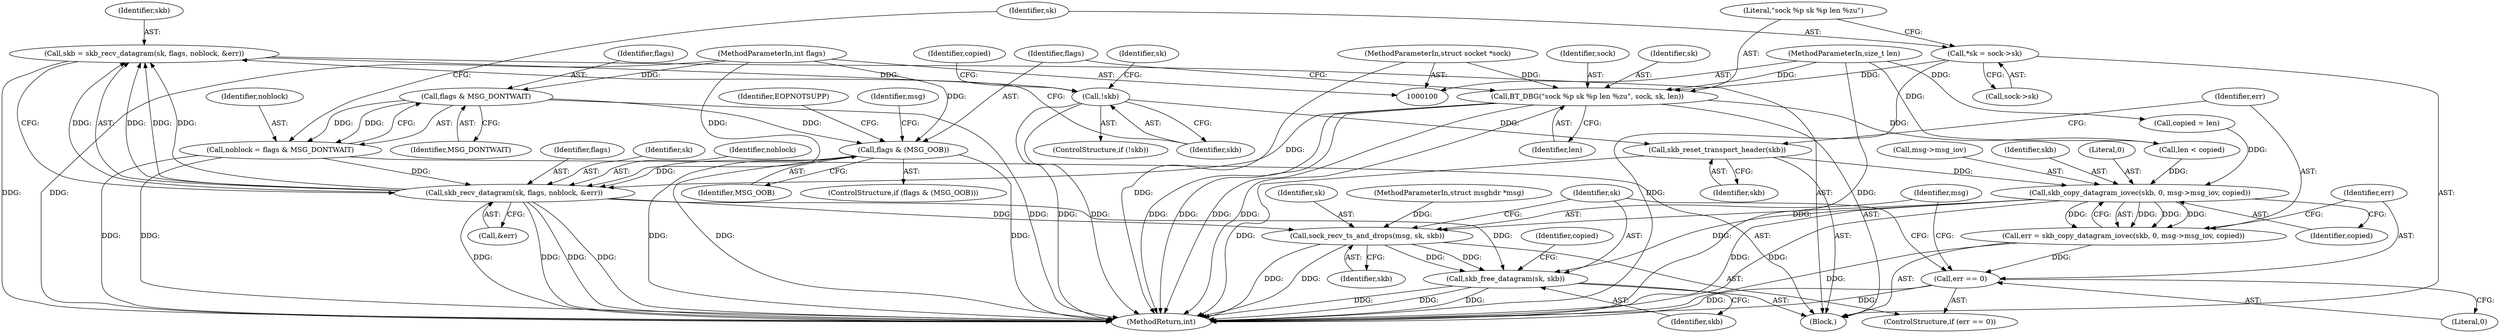 digraph "0_linux_4683f42fde3977bdb4e8a09622788cc8b5313778@API" {
"1000139" [label="(Call,skb = skb_recv_datagram(sk, flags, noblock, &err))"];
"1000141" [label="(Call,skb_recv_datagram(sk, flags, noblock, &err))"];
"1000122" [label="(Call,BT_DBG(\"sock %p sk %p len %zu\", sock, sk, len))"];
"1000102" [label="(MethodParameterIn,struct socket *sock)"];
"1000114" [label="(Call,*sk = sock->sk)"];
"1000104" [label="(MethodParameterIn,size_t len)"];
"1000128" [label="(Call,flags & (MSG_OOB))"];
"1000110" [label="(Call,flags & MSG_DONTWAIT)"];
"1000105" [label="(MethodParameterIn,int flags)"];
"1000108" [label="(Call,noblock = flags & MSG_DONTWAIT)"];
"1000148" [label="(Call,!skb)"];
"1000179" [label="(Call,skb_reset_transport_header(skb))"];
"1000183" [label="(Call,skb_copy_datagram_iovec(skb, 0, msg->msg_iov, copied))"];
"1000181" [label="(Call,err = skb_copy_datagram_iovec(skb, 0, msg->msg_iov, copied))"];
"1000191" [label="(Call,err == 0)"];
"1000194" [label="(Call,sock_recv_ts_and_drops(msg, sk, skb))"];
"1000198" [label="(Call,skb_free_datagram(sk, skb))"];
"1000139" [label="(Call,skb = skb_recv_datagram(sk, flags, noblock, &err))"];
"1000182" [label="(Identifier,err)"];
"1000197" [label="(Identifier,skb)"];
"1000126" [label="(Identifier,len)"];
"1000198" [label="(Call,skb_free_datagram(sk, skb))"];
"1000196" [label="(Identifier,sk)"];
"1000128" [label="(Call,flags & (MSG_OOB))"];
"1000122" [label="(Call,BT_DBG(\"sock %p sk %p len %zu\", sock, sk, len))"];
"1000186" [label="(Call,msg->msg_iov)"];
"1000191" [label="(Call,err == 0)"];
"1000143" [label="(Identifier,flags)"];
"1000194" [label="(Call,sock_recv_ts_and_drops(msg, sk, skb))"];
"1000167" [label="(Call,len < copied)"];
"1000130" [label="(Identifier,MSG_OOB)"];
"1000180" [label="(Identifier,skb)"];
"1000104" [label="(MethodParameterIn,size_t len)"];
"1000111" [label="(Identifier,flags)"];
"1000141" [label="(Call,skb_recv_datagram(sk, flags, noblock, &err))"];
"1000109" [label="(Identifier,noblock)"];
"1000140" [label="(Identifier,skb)"];
"1000110" [label="(Call,flags & MSG_DONTWAIT)"];
"1000189" [label="(Identifier,copied)"];
"1000184" [label="(Identifier,skb)"];
"1000190" [label="(ControlStructure,if (err == 0))"];
"1000142" [label="(Identifier,sk)"];
"1000136" [label="(Identifier,msg)"];
"1000148" [label="(Call,!skb)"];
"1000108" [label="(Call,noblock = flags & MSG_DONTWAIT)"];
"1000147" [label="(ControlStructure,if (!skb))"];
"1000200" [label="(Identifier,skb)"];
"1000124" [label="(Identifier,sock)"];
"1000129" [label="(Identifier,flags)"];
"1000183" [label="(Call,skb_copy_datagram_iovec(skb, 0, msg->msg_iov, copied))"];
"1000133" [label="(Identifier,EOPNOTSUPP)"];
"1000125" [label="(Identifier,sk)"];
"1000127" [label="(ControlStructure,if (flags & (MSG_OOB)))"];
"1000162" [label="(Identifier,copied)"];
"1000112" [label="(Identifier,MSG_DONTWAIT)"];
"1000103" [label="(MethodParameterIn,struct msghdr *msg)"];
"1000106" [label="(Block,)"];
"1000102" [label="(MethodParameterIn,struct socket *sock)"];
"1000202" [label="(MethodReturn,int)"];
"1000149" [label="(Identifier,skb)"];
"1000116" [label="(Call,sock->sk)"];
"1000195" [label="(Identifier,msg)"];
"1000115" [label="(Identifier,sk)"];
"1000154" [label="(Identifier,sk)"];
"1000179" [label="(Call,skb_reset_transport_header(skb))"];
"1000201" [label="(Identifier,copied)"];
"1000176" [label="(Call,copied = len)"];
"1000192" [label="(Identifier,err)"];
"1000114" [label="(Call,*sk = sock->sk)"];
"1000145" [label="(Call,&err)"];
"1000105" [label="(MethodParameterIn,int flags)"];
"1000185" [label="(Literal,0)"];
"1000199" [label="(Identifier,sk)"];
"1000193" [label="(Literal,0)"];
"1000123" [label="(Literal,\"sock %p sk %p len %zu\")"];
"1000181" [label="(Call,err = skb_copy_datagram_iovec(skb, 0, msg->msg_iov, copied))"];
"1000144" [label="(Identifier,noblock)"];
"1000139" -> "1000106"  [label="AST: "];
"1000139" -> "1000141"  [label="CFG: "];
"1000140" -> "1000139"  [label="AST: "];
"1000141" -> "1000139"  [label="AST: "];
"1000149" -> "1000139"  [label="CFG: "];
"1000139" -> "1000202"  [label="DDG: "];
"1000141" -> "1000139"  [label="DDG: "];
"1000141" -> "1000139"  [label="DDG: "];
"1000141" -> "1000139"  [label="DDG: "];
"1000141" -> "1000139"  [label="DDG: "];
"1000139" -> "1000148"  [label="DDG: "];
"1000141" -> "1000145"  [label="CFG: "];
"1000142" -> "1000141"  [label="AST: "];
"1000143" -> "1000141"  [label="AST: "];
"1000144" -> "1000141"  [label="AST: "];
"1000145" -> "1000141"  [label="AST: "];
"1000141" -> "1000202"  [label="DDG: "];
"1000141" -> "1000202"  [label="DDG: "];
"1000141" -> "1000202"  [label="DDG: "];
"1000141" -> "1000202"  [label="DDG: "];
"1000122" -> "1000141"  [label="DDG: "];
"1000128" -> "1000141"  [label="DDG: "];
"1000105" -> "1000141"  [label="DDG: "];
"1000108" -> "1000141"  [label="DDG: "];
"1000141" -> "1000194"  [label="DDG: "];
"1000141" -> "1000198"  [label="DDG: "];
"1000122" -> "1000106"  [label="AST: "];
"1000122" -> "1000126"  [label="CFG: "];
"1000123" -> "1000122"  [label="AST: "];
"1000124" -> "1000122"  [label="AST: "];
"1000125" -> "1000122"  [label="AST: "];
"1000126" -> "1000122"  [label="AST: "];
"1000129" -> "1000122"  [label="CFG: "];
"1000122" -> "1000202"  [label="DDG: "];
"1000122" -> "1000202"  [label="DDG: "];
"1000122" -> "1000202"  [label="DDG: "];
"1000122" -> "1000202"  [label="DDG: "];
"1000102" -> "1000122"  [label="DDG: "];
"1000114" -> "1000122"  [label="DDG: "];
"1000104" -> "1000122"  [label="DDG: "];
"1000122" -> "1000167"  [label="DDG: "];
"1000102" -> "1000100"  [label="AST: "];
"1000102" -> "1000202"  [label="DDG: "];
"1000114" -> "1000106"  [label="AST: "];
"1000114" -> "1000116"  [label="CFG: "];
"1000115" -> "1000114"  [label="AST: "];
"1000116" -> "1000114"  [label="AST: "];
"1000123" -> "1000114"  [label="CFG: "];
"1000114" -> "1000202"  [label="DDG: "];
"1000104" -> "1000100"  [label="AST: "];
"1000104" -> "1000202"  [label="DDG: "];
"1000104" -> "1000167"  [label="DDG: "];
"1000104" -> "1000176"  [label="DDG: "];
"1000128" -> "1000127"  [label="AST: "];
"1000128" -> "1000130"  [label="CFG: "];
"1000129" -> "1000128"  [label="AST: "];
"1000130" -> "1000128"  [label="AST: "];
"1000133" -> "1000128"  [label="CFG: "];
"1000136" -> "1000128"  [label="CFG: "];
"1000128" -> "1000202"  [label="DDG: "];
"1000128" -> "1000202"  [label="DDG: "];
"1000128" -> "1000202"  [label="DDG: "];
"1000110" -> "1000128"  [label="DDG: "];
"1000105" -> "1000128"  [label="DDG: "];
"1000110" -> "1000108"  [label="AST: "];
"1000110" -> "1000112"  [label="CFG: "];
"1000111" -> "1000110"  [label="AST: "];
"1000112" -> "1000110"  [label="AST: "];
"1000108" -> "1000110"  [label="CFG: "];
"1000110" -> "1000202"  [label="DDG: "];
"1000110" -> "1000108"  [label="DDG: "];
"1000110" -> "1000108"  [label="DDG: "];
"1000105" -> "1000110"  [label="DDG: "];
"1000105" -> "1000100"  [label="AST: "];
"1000105" -> "1000202"  [label="DDG: "];
"1000108" -> "1000106"  [label="AST: "];
"1000109" -> "1000108"  [label="AST: "];
"1000115" -> "1000108"  [label="CFG: "];
"1000108" -> "1000202"  [label="DDG: "];
"1000108" -> "1000202"  [label="DDG: "];
"1000148" -> "1000147"  [label="AST: "];
"1000148" -> "1000149"  [label="CFG: "];
"1000149" -> "1000148"  [label="AST: "];
"1000154" -> "1000148"  [label="CFG: "];
"1000162" -> "1000148"  [label="CFG: "];
"1000148" -> "1000202"  [label="DDG: "];
"1000148" -> "1000202"  [label="DDG: "];
"1000148" -> "1000179"  [label="DDG: "];
"1000179" -> "1000106"  [label="AST: "];
"1000179" -> "1000180"  [label="CFG: "];
"1000180" -> "1000179"  [label="AST: "];
"1000182" -> "1000179"  [label="CFG: "];
"1000179" -> "1000202"  [label="DDG: "];
"1000179" -> "1000183"  [label="DDG: "];
"1000183" -> "1000181"  [label="AST: "];
"1000183" -> "1000189"  [label="CFG: "];
"1000184" -> "1000183"  [label="AST: "];
"1000185" -> "1000183"  [label="AST: "];
"1000186" -> "1000183"  [label="AST: "];
"1000189" -> "1000183"  [label="AST: "];
"1000181" -> "1000183"  [label="CFG: "];
"1000183" -> "1000202"  [label="DDG: "];
"1000183" -> "1000202"  [label="DDG: "];
"1000183" -> "1000181"  [label="DDG: "];
"1000183" -> "1000181"  [label="DDG: "];
"1000183" -> "1000181"  [label="DDG: "];
"1000183" -> "1000181"  [label="DDG: "];
"1000167" -> "1000183"  [label="DDG: "];
"1000176" -> "1000183"  [label="DDG: "];
"1000183" -> "1000194"  [label="DDG: "];
"1000183" -> "1000198"  [label="DDG: "];
"1000181" -> "1000106"  [label="AST: "];
"1000182" -> "1000181"  [label="AST: "];
"1000192" -> "1000181"  [label="CFG: "];
"1000181" -> "1000202"  [label="DDG: "];
"1000181" -> "1000191"  [label="DDG: "];
"1000191" -> "1000190"  [label="AST: "];
"1000191" -> "1000193"  [label="CFG: "];
"1000192" -> "1000191"  [label="AST: "];
"1000193" -> "1000191"  [label="AST: "];
"1000195" -> "1000191"  [label="CFG: "];
"1000199" -> "1000191"  [label="CFG: "];
"1000191" -> "1000202"  [label="DDG: "];
"1000191" -> "1000202"  [label="DDG: "];
"1000194" -> "1000190"  [label="AST: "];
"1000194" -> "1000197"  [label="CFG: "];
"1000195" -> "1000194"  [label="AST: "];
"1000196" -> "1000194"  [label="AST: "];
"1000197" -> "1000194"  [label="AST: "];
"1000199" -> "1000194"  [label="CFG: "];
"1000194" -> "1000202"  [label="DDG: "];
"1000194" -> "1000202"  [label="DDG: "];
"1000103" -> "1000194"  [label="DDG: "];
"1000194" -> "1000198"  [label="DDG: "];
"1000194" -> "1000198"  [label="DDG: "];
"1000198" -> "1000106"  [label="AST: "];
"1000198" -> "1000200"  [label="CFG: "];
"1000199" -> "1000198"  [label="AST: "];
"1000200" -> "1000198"  [label="AST: "];
"1000201" -> "1000198"  [label="CFG: "];
"1000198" -> "1000202"  [label="DDG: "];
"1000198" -> "1000202"  [label="DDG: "];
"1000198" -> "1000202"  [label="DDG: "];
}
